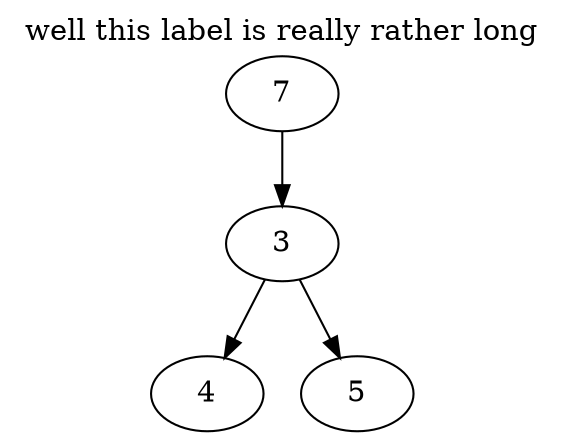
digraph frame{
    labelloc="t";
    label="well this label is really rather long";
    1 [id=node1, label=7];
    3 [id=node3];
    4 [id=node4];
    5 [id=node5];
    
    1 -> 3 [id=edge_1_3];
    3 -> 4 [id=edge_3_4];
    3 -> 5 [id=edge_3_5];
}
